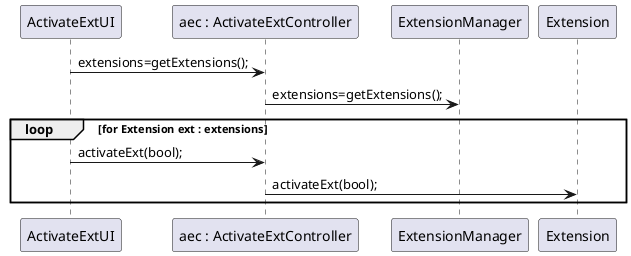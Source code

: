   @startuml doc-files/core01_01_analysis.png
  participant ActivateExtUI as AEUI
  participant "aec : ActivateExtController" as AEC
  participant ExtensionManager as ExtM
  participant Extension as Ext
  AEUI -> AEC : extensions=getExtensions();
  AEC -> ExtM : extensions=getExtensions();
  loop for Extension ext : extensions
  	AEUI -> AEC : activateExt(bool);
  	AEC -> Ext : activateExt(bool);
  end
  @enduml
